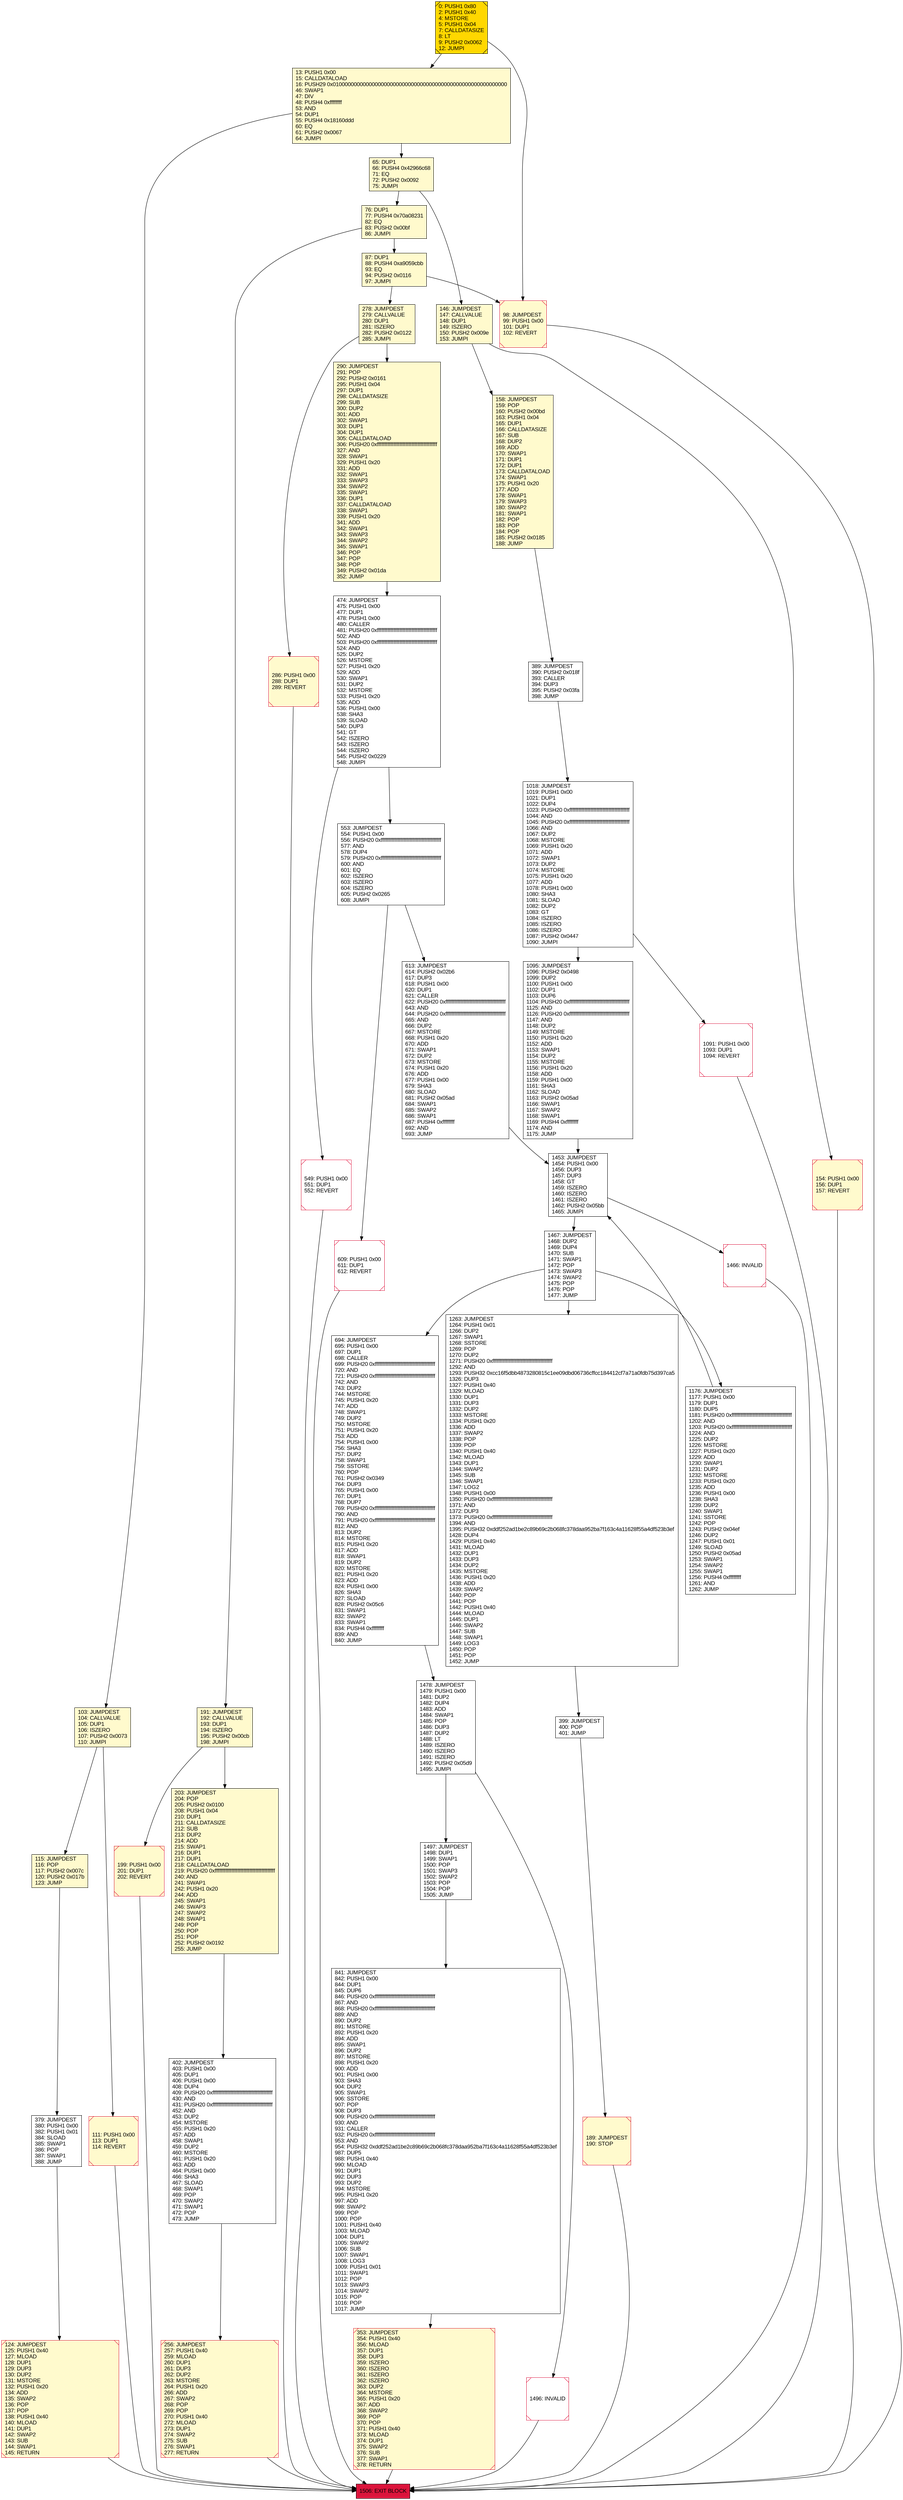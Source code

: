 digraph G {
bgcolor=transparent rankdir=UD;
node [shape=box style=filled color=black fillcolor=white fontname=arial fontcolor=black];
609 [label="609: PUSH1 0x00\l611: DUP1\l612: REVERT\l" shape=Msquare color=crimson ];
389 [label="389: JUMPDEST\l390: PUSH2 0x018f\l393: CALLER\l394: DUP3\l395: PUSH2 0x03fa\l398: JUMP\l" ];
1453 [label="1453: JUMPDEST\l1454: PUSH1 0x00\l1456: DUP3\l1457: DUP3\l1458: GT\l1459: ISZERO\l1460: ISZERO\l1461: ISZERO\l1462: PUSH2 0x05bb\l1465: JUMPI\l" ];
1467 [label="1467: JUMPDEST\l1468: DUP2\l1469: DUP4\l1470: SUB\l1471: SWAP1\l1472: POP\l1473: SWAP3\l1474: SWAP2\l1475: POP\l1476: POP\l1477: JUMP\l" ];
87 [label="87: DUP1\l88: PUSH4 0xa9059cbb\l93: EQ\l94: PUSH2 0x0116\l97: JUMPI\l" fillcolor=lemonchiffon ];
549 [label="549: PUSH1 0x00\l551: DUP1\l552: REVERT\l" shape=Msquare color=crimson ];
1466 [label="1466: INVALID\l" shape=Msquare color=crimson ];
13 [label="13: PUSH1 0x00\l15: CALLDATALOAD\l16: PUSH29 0x0100000000000000000000000000000000000000000000000000000000\l46: SWAP1\l47: DIV\l48: PUSH4 0xffffffff\l53: AND\l54: DUP1\l55: PUSH4 0x18160ddd\l60: EQ\l61: PUSH2 0x0067\l64: JUMPI\l" fillcolor=lemonchiffon ];
278 [label="278: JUMPDEST\l279: CALLVALUE\l280: DUP1\l281: ISZERO\l282: PUSH2 0x0122\l285: JUMPI\l" fillcolor=lemonchiffon ];
402 [label="402: JUMPDEST\l403: PUSH1 0x00\l405: DUP1\l406: PUSH1 0x00\l408: DUP4\l409: PUSH20 0xffffffffffffffffffffffffffffffffffffffff\l430: AND\l431: PUSH20 0xffffffffffffffffffffffffffffffffffffffff\l452: AND\l453: DUP2\l454: MSTORE\l455: PUSH1 0x20\l457: ADD\l458: SWAP1\l459: DUP2\l460: MSTORE\l461: PUSH1 0x20\l463: ADD\l464: PUSH1 0x00\l466: SHA3\l467: SLOAD\l468: SWAP1\l469: POP\l470: SWAP2\l471: SWAP1\l472: POP\l473: JUMP\l" ];
115 [label="115: JUMPDEST\l116: POP\l117: PUSH2 0x007c\l120: PUSH2 0x017b\l123: JUMP\l" fillcolor=lemonchiffon ];
103 [label="103: JUMPDEST\l104: CALLVALUE\l105: DUP1\l106: ISZERO\l107: PUSH2 0x0073\l110: JUMPI\l" fillcolor=lemonchiffon ];
553 [label="553: JUMPDEST\l554: PUSH1 0x00\l556: PUSH20 0xffffffffffffffffffffffffffffffffffffffff\l577: AND\l578: DUP4\l579: PUSH20 0xffffffffffffffffffffffffffffffffffffffff\l600: AND\l601: EQ\l602: ISZERO\l603: ISZERO\l604: ISZERO\l605: PUSH2 0x0265\l608: JUMPI\l" ];
111 [label="111: PUSH1 0x00\l113: DUP1\l114: REVERT\l" fillcolor=lemonchiffon shape=Msquare color=crimson ];
146 [label="146: JUMPDEST\l147: CALLVALUE\l148: DUP1\l149: ISZERO\l150: PUSH2 0x009e\l153: JUMPI\l" fillcolor=lemonchiffon ];
124 [label="124: JUMPDEST\l125: PUSH1 0x40\l127: MLOAD\l128: DUP1\l129: DUP3\l130: DUP2\l131: MSTORE\l132: PUSH1 0x20\l134: ADD\l135: SWAP2\l136: POP\l137: POP\l138: PUSH1 0x40\l140: MLOAD\l141: DUP1\l142: SWAP2\l143: SUB\l144: SWAP1\l145: RETURN\l" fillcolor=lemonchiffon shape=Msquare color=crimson ];
158 [label="158: JUMPDEST\l159: POP\l160: PUSH2 0x00bd\l163: PUSH1 0x04\l165: DUP1\l166: CALLDATASIZE\l167: SUB\l168: DUP2\l169: ADD\l170: SWAP1\l171: DUP1\l172: DUP1\l173: CALLDATALOAD\l174: SWAP1\l175: PUSH1 0x20\l177: ADD\l178: SWAP1\l179: SWAP3\l180: SWAP2\l181: SWAP1\l182: POP\l183: POP\l184: POP\l185: PUSH2 0x0185\l188: JUMP\l" fillcolor=lemonchiffon ];
841 [label="841: JUMPDEST\l842: PUSH1 0x00\l844: DUP1\l845: DUP6\l846: PUSH20 0xffffffffffffffffffffffffffffffffffffffff\l867: AND\l868: PUSH20 0xffffffffffffffffffffffffffffffffffffffff\l889: AND\l890: DUP2\l891: MSTORE\l892: PUSH1 0x20\l894: ADD\l895: SWAP1\l896: DUP2\l897: MSTORE\l898: PUSH1 0x20\l900: ADD\l901: PUSH1 0x00\l903: SHA3\l904: DUP2\l905: SWAP1\l906: SSTORE\l907: POP\l908: DUP3\l909: PUSH20 0xffffffffffffffffffffffffffffffffffffffff\l930: AND\l931: CALLER\l932: PUSH20 0xffffffffffffffffffffffffffffffffffffffff\l953: AND\l954: PUSH32 0xddf252ad1be2c89b69c2b068fc378daa952ba7f163c4a11628f55a4df523b3ef\l987: DUP5\l988: PUSH1 0x40\l990: MLOAD\l991: DUP1\l992: DUP3\l993: DUP2\l994: MSTORE\l995: PUSH1 0x20\l997: ADD\l998: SWAP2\l999: POP\l1000: POP\l1001: PUSH1 0x40\l1003: MLOAD\l1004: DUP1\l1005: SWAP2\l1006: SUB\l1007: SWAP1\l1008: LOG3\l1009: PUSH1 0x01\l1011: SWAP1\l1012: POP\l1013: SWAP3\l1014: SWAP2\l1015: POP\l1016: POP\l1017: JUMP\l" ];
1176 [label="1176: JUMPDEST\l1177: PUSH1 0x00\l1179: DUP1\l1180: DUP5\l1181: PUSH20 0xffffffffffffffffffffffffffffffffffffffff\l1202: AND\l1203: PUSH20 0xffffffffffffffffffffffffffffffffffffffff\l1224: AND\l1225: DUP2\l1226: MSTORE\l1227: PUSH1 0x20\l1229: ADD\l1230: SWAP1\l1231: DUP2\l1232: MSTORE\l1233: PUSH1 0x20\l1235: ADD\l1236: PUSH1 0x00\l1238: SHA3\l1239: DUP2\l1240: SWAP1\l1241: SSTORE\l1242: POP\l1243: PUSH2 0x04ef\l1246: DUP2\l1247: PUSH1 0x01\l1249: SLOAD\l1250: PUSH2 0x05ad\l1253: SWAP1\l1254: SWAP2\l1255: SWAP1\l1256: PUSH4 0xffffffff\l1261: AND\l1262: JUMP\l" ];
1478 [label="1478: JUMPDEST\l1479: PUSH1 0x00\l1481: DUP2\l1482: DUP4\l1483: ADD\l1484: SWAP1\l1485: POP\l1486: DUP3\l1487: DUP2\l1488: LT\l1489: ISZERO\l1490: ISZERO\l1491: ISZERO\l1492: PUSH2 0x05d9\l1495: JUMPI\l" ];
1497 [label="1497: JUMPDEST\l1498: DUP1\l1499: SWAP1\l1500: POP\l1501: SWAP3\l1502: SWAP2\l1503: POP\l1504: POP\l1505: JUMP\l" ];
353 [label="353: JUMPDEST\l354: PUSH1 0x40\l356: MLOAD\l357: DUP1\l358: DUP3\l359: ISZERO\l360: ISZERO\l361: ISZERO\l362: ISZERO\l363: DUP2\l364: MSTORE\l365: PUSH1 0x20\l367: ADD\l368: SWAP2\l369: POP\l370: POP\l371: PUSH1 0x40\l373: MLOAD\l374: DUP1\l375: SWAP2\l376: SUB\l377: SWAP1\l378: RETURN\l" fillcolor=lemonchiffon shape=Msquare color=crimson ];
1263 [label="1263: JUMPDEST\l1264: PUSH1 0x01\l1266: DUP2\l1267: SWAP1\l1268: SSTORE\l1269: POP\l1270: DUP2\l1271: PUSH20 0xffffffffffffffffffffffffffffffffffffffff\l1292: AND\l1293: PUSH32 0xcc16f5dbb4873280815c1ee09dbd06736cffcc184412cf7a71a0fdb75d397ca5\l1326: DUP3\l1327: PUSH1 0x40\l1329: MLOAD\l1330: DUP1\l1331: DUP3\l1332: DUP2\l1333: MSTORE\l1334: PUSH1 0x20\l1336: ADD\l1337: SWAP2\l1338: POP\l1339: POP\l1340: PUSH1 0x40\l1342: MLOAD\l1343: DUP1\l1344: SWAP2\l1345: SUB\l1346: SWAP1\l1347: LOG2\l1348: PUSH1 0x00\l1350: PUSH20 0xffffffffffffffffffffffffffffffffffffffff\l1371: AND\l1372: DUP3\l1373: PUSH20 0xffffffffffffffffffffffffffffffffffffffff\l1394: AND\l1395: PUSH32 0xddf252ad1be2c89b69c2b068fc378daa952ba7f163c4a11628f55a4df523b3ef\l1428: DUP4\l1429: PUSH1 0x40\l1431: MLOAD\l1432: DUP1\l1433: DUP3\l1434: DUP2\l1435: MSTORE\l1436: PUSH1 0x20\l1438: ADD\l1439: SWAP2\l1440: POP\l1441: POP\l1442: PUSH1 0x40\l1444: MLOAD\l1445: DUP1\l1446: SWAP2\l1447: SUB\l1448: SWAP1\l1449: LOG3\l1450: POP\l1451: POP\l1452: JUMP\l" ];
1506 [label="1506: EXIT BLOCK\l" fillcolor=crimson ];
1091 [label="1091: PUSH1 0x00\l1093: DUP1\l1094: REVERT\l" shape=Msquare color=crimson ];
0 [label="0: PUSH1 0x80\l2: PUSH1 0x40\l4: MSTORE\l5: PUSH1 0x04\l7: CALLDATASIZE\l8: LT\l9: PUSH2 0x0062\l12: JUMPI\l" fillcolor=lemonchiffon shape=Msquare fillcolor=gold ];
199 [label="199: PUSH1 0x00\l201: DUP1\l202: REVERT\l" fillcolor=lemonchiffon shape=Msquare color=crimson ];
98 [label="98: JUMPDEST\l99: PUSH1 0x00\l101: DUP1\l102: REVERT\l" fillcolor=lemonchiffon shape=Msquare color=crimson ];
1496 [label="1496: INVALID\l" shape=Msquare color=crimson ];
203 [label="203: JUMPDEST\l204: POP\l205: PUSH2 0x0100\l208: PUSH1 0x04\l210: DUP1\l211: CALLDATASIZE\l212: SUB\l213: DUP2\l214: ADD\l215: SWAP1\l216: DUP1\l217: DUP1\l218: CALLDATALOAD\l219: PUSH20 0xffffffffffffffffffffffffffffffffffffffff\l240: AND\l241: SWAP1\l242: PUSH1 0x20\l244: ADD\l245: SWAP1\l246: SWAP3\l247: SWAP2\l248: SWAP1\l249: POP\l250: POP\l251: POP\l252: PUSH2 0x0192\l255: JUMP\l" fillcolor=lemonchiffon ];
399 [label="399: JUMPDEST\l400: POP\l401: JUMP\l" ];
189 [label="189: JUMPDEST\l190: STOP\l" fillcolor=lemonchiffon shape=Msquare color=crimson ];
613 [label="613: JUMPDEST\l614: PUSH2 0x02b6\l617: DUP3\l618: PUSH1 0x00\l620: DUP1\l621: CALLER\l622: PUSH20 0xffffffffffffffffffffffffffffffffffffffff\l643: AND\l644: PUSH20 0xffffffffffffffffffffffffffffffffffffffff\l665: AND\l666: DUP2\l667: MSTORE\l668: PUSH1 0x20\l670: ADD\l671: SWAP1\l672: DUP2\l673: MSTORE\l674: PUSH1 0x20\l676: ADD\l677: PUSH1 0x00\l679: SHA3\l680: SLOAD\l681: PUSH2 0x05ad\l684: SWAP1\l685: SWAP2\l686: SWAP1\l687: PUSH4 0xffffffff\l692: AND\l693: JUMP\l" ];
290 [label="290: JUMPDEST\l291: POP\l292: PUSH2 0x0161\l295: PUSH1 0x04\l297: DUP1\l298: CALLDATASIZE\l299: SUB\l300: DUP2\l301: ADD\l302: SWAP1\l303: DUP1\l304: DUP1\l305: CALLDATALOAD\l306: PUSH20 0xffffffffffffffffffffffffffffffffffffffff\l327: AND\l328: SWAP1\l329: PUSH1 0x20\l331: ADD\l332: SWAP1\l333: SWAP3\l334: SWAP2\l335: SWAP1\l336: DUP1\l337: CALLDATALOAD\l338: SWAP1\l339: PUSH1 0x20\l341: ADD\l342: SWAP1\l343: SWAP3\l344: SWAP2\l345: SWAP1\l346: POP\l347: POP\l348: POP\l349: PUSH2 0x01da\l352: JUMP\l" fillcolor=lemonchiffon ];
65 [label="65: DUP1\l66: PUSH4 0x42966c68\l71: EQ\l72: PUSH2 0x0092\l75: JUMPI\l" fillcolor=lemonchiffon ];
379 [label="379: JUMPDEST\l380: PUSH1 0x00\l382: PUSH1 0x01\l384: SLOAD\l385: SWAP1\l386: POP\l387: SWAP1\l388: JUMP\l" ];
1095 [label="1095: JUMPDEST\l1096: PUSH2 0x0498\l1099: DUP2\l1100: PUSH1 0x00\l1102: DUP1\l1103: DUP6\l1104: PUSH20 0xffffffffffffffffffffffffffffffffffffffff\l1125: AND\l1126: PUSH20 0xffffffffffffffffffffffffffffffffffffffff\l1147: AND\l1148: DUP2\l1149: MSTORE\l1150: PUSH1 0x20\l1152: ADD\l1153: SWAP1\l1154: DUP2\l1155: MSTORE\l1156: PUSH1 0x20\l1158: ADD\l1159: PUSH1 0x00\l1161: SHA3\l1162: SLOAD\l1163: PUSH2 0x05ad\l1166: SWAP1\l1167: SWAP2\l1168: SWAP1\l1169: PUSH4 0xffffffff\l1174: AND\l1175: JUMP\l" ];
76 [label="76: DUP1\l77: PUSH4 0x70a08231\l82: EQ\l83: PUSH2 0x00bf\l86: JUMPI\l" fillcolor=lemonchiffon ];
256 [label="256: JUMPDEST\l257: PUSH1 0x40\l259: MLOAD\l260: DUP1\l261: DUP3\l262: DUP2\l263: MSTORE\l264: PUSH1 0x20\l266: ADD\l267: SWAP2\l268: POP\l269: POP\l270: PUSH1 0x40\l272: MLOAD\l273: DUP1\l274: SWAP2\l275: SUB\l276: SWAP1\l277: RETURN\l" fillcolor=lemonchiffon shape=Msquare color=crimson ];
474 [label="474: JUMPDEST\l475: PUSH1 0x00\l477: DUP1\l478: PUSH1 0x00\l480: CALLER\l481: PUSH20 0xffffffffffffffffffffffffffffffffffffffff\l502: AND\l503: PUSH20 0xffffffffffffffffffffffffffffffffffffffff\l524: AND\l525: DUP2\l526: MSTORE\l527: PUSH1 0x20\l529: ADD\l530: SWAP1\l531: DUP2\l532: MSTORE\l533: PUSH1 0x20\l535: ADD\l536: PUSH1 0x00\l538: SHA3\l539: SLOAD\l540: DUP3\l541: GT\l542: ISZERO\l543: ISZERO\l544: ISZERO\l545: PUSH2 0x0229\l548: JUMPI\l" ];
191 [label="191: JUMPDEST\l192: CALLVALUE\l193: DUP1\l194: ISZERO\l195: PUSH2 0x00cb\l198: JUMPI\l" fillcolor=lemonchiffon ];
154 [label="154: PUSH1 0x00\l156: DUP1\l157: REVERT\l" fillcolor=lemonchiffon shape=Msquare color=crimson ];
1018 [label="1018: JUMPDEST\l1019: PUSH1 0x00\l1021: DUP1\l1022: DUP4\l1023: PUSH20 0xffffffffffffffffffffffffffffffffffffffff\l1044: AND\l1045: PUSH20 0xffffffffffffffffffffffffffffffffffffffff\l1066: AND\l1067: DUP2\l1068: MSTORE\l1069: PUSH1 0x20\l1071: ADD\l1072: SWAP1\l1073: DUP2\l1074: MSTORE\l1075: PUSH1 0x20\l1077: ADD\l1078: PUSH1 0x00\l1080: SHA3\l1081: SLOAD\l1082: DUP2\l1083: GT\l1084: ISZERO\l1085: ISZERO\l1086: ISZERO\l1087: PUSH2 0x0447\l1090: JUMPI\l" ];
694 [label="694: JUMPDEST\l695: PUSH1 0x00\l697: DUP1\l698: CALLER\l699: PUSH20 0xffffffffffffffffffffffffffffffffffffffff\l720: AND\l721: PUSH20 0xffffffffffffffffffffffffffffffffffffffff\l742: AND\l743: DUP2\l744: MSTORE\l745: PUSH1 0x20\l747: ADD\l748: SWAP1\l749: DUP2\l750: MSTORE\l751: PUSH1 0x20\l753: ADD\l754: PUSH1 0x00\l756: SHA3\l757: DUP2\l758: SWAP1\l759: SSTORE\l760: POP\l761: PUSH2 0x0349\l764: DUP3\l765: PUSH1 0x00\l767: DUP1\l768: DUP7\l769: PUSH20 0xffffffffffffffffffffffffffffffffffffffff\l790: AND\l791: PUSH20 0xffffffffffffffffffffffffffffffffffffffff\l812: AND\l813: DUP2\l814: MSTORE\l815: PUSH1 0x20\l817: ADD\l818: SWAP1\l819: DUP2\l820: MSTORE\l821: PUSH1 0x20\l823: ADD\l824: PUSH1 0x00\l826: SHA3\l827: SLOAD\l828: PUSH2 0x05c6\l831: SWAP1\l832: SWAP2\l833: SWAP1\l834: PUSH4 0xffffffff\l839: AND\l840: JUMP\l" ];
286 [label="286: PUSH1 0x00\l288: DUP1\l289: REVERT\l" fillcolor=lemonchiffon shape=Msquare color=crimson ];
1091 -> 1506;
1453 -> 1467;
399 -> 189;
199 -> 1506;
98 -> 1506;
1496 -> 1506;
103 -> 111;
1453 -> 1466;
76 -> 191;
158 -> 389;
1018 -> 1095;
1018 -> 1091;
146 -> 158;
0 -> 13;
379 -> 124;
694 -> 1478;
65 -> 146;
609 -> 1506;
553 -> 613;
613 -> 1453;
111 -> 1506;
124 -> 1506;
278 -> 290;
76 -> 87;
402 -> 256;
474 -> 549;
1467 -> 694;
389 -> 1018;
353 -> 1506;
474 -> 553;
1478 -> 1497;
0 -> 98;
87 -> 278;
1263 -> 399;
841 -> 353;
189 -> 1506;
553 -> 609;
1497 -> 841;
103 -> 115;
13 -> 103;
191 -> 203;
256 -> 1506;
1176 -> 1453;
1467 -> 1176;
290 -> 474;
154 -> 1506;
286 -> 1506;
191 -> 199;
65 -> 76;
1467 -> 1263;
87 -> 98;
549 -> 1506;
1466 -> 1506;
13 -> 65;
115 -> 379;
1095 -> 1453;
203 -> 402;
146 -> 154;
278 -> 286;
1478 -> 1496;
}